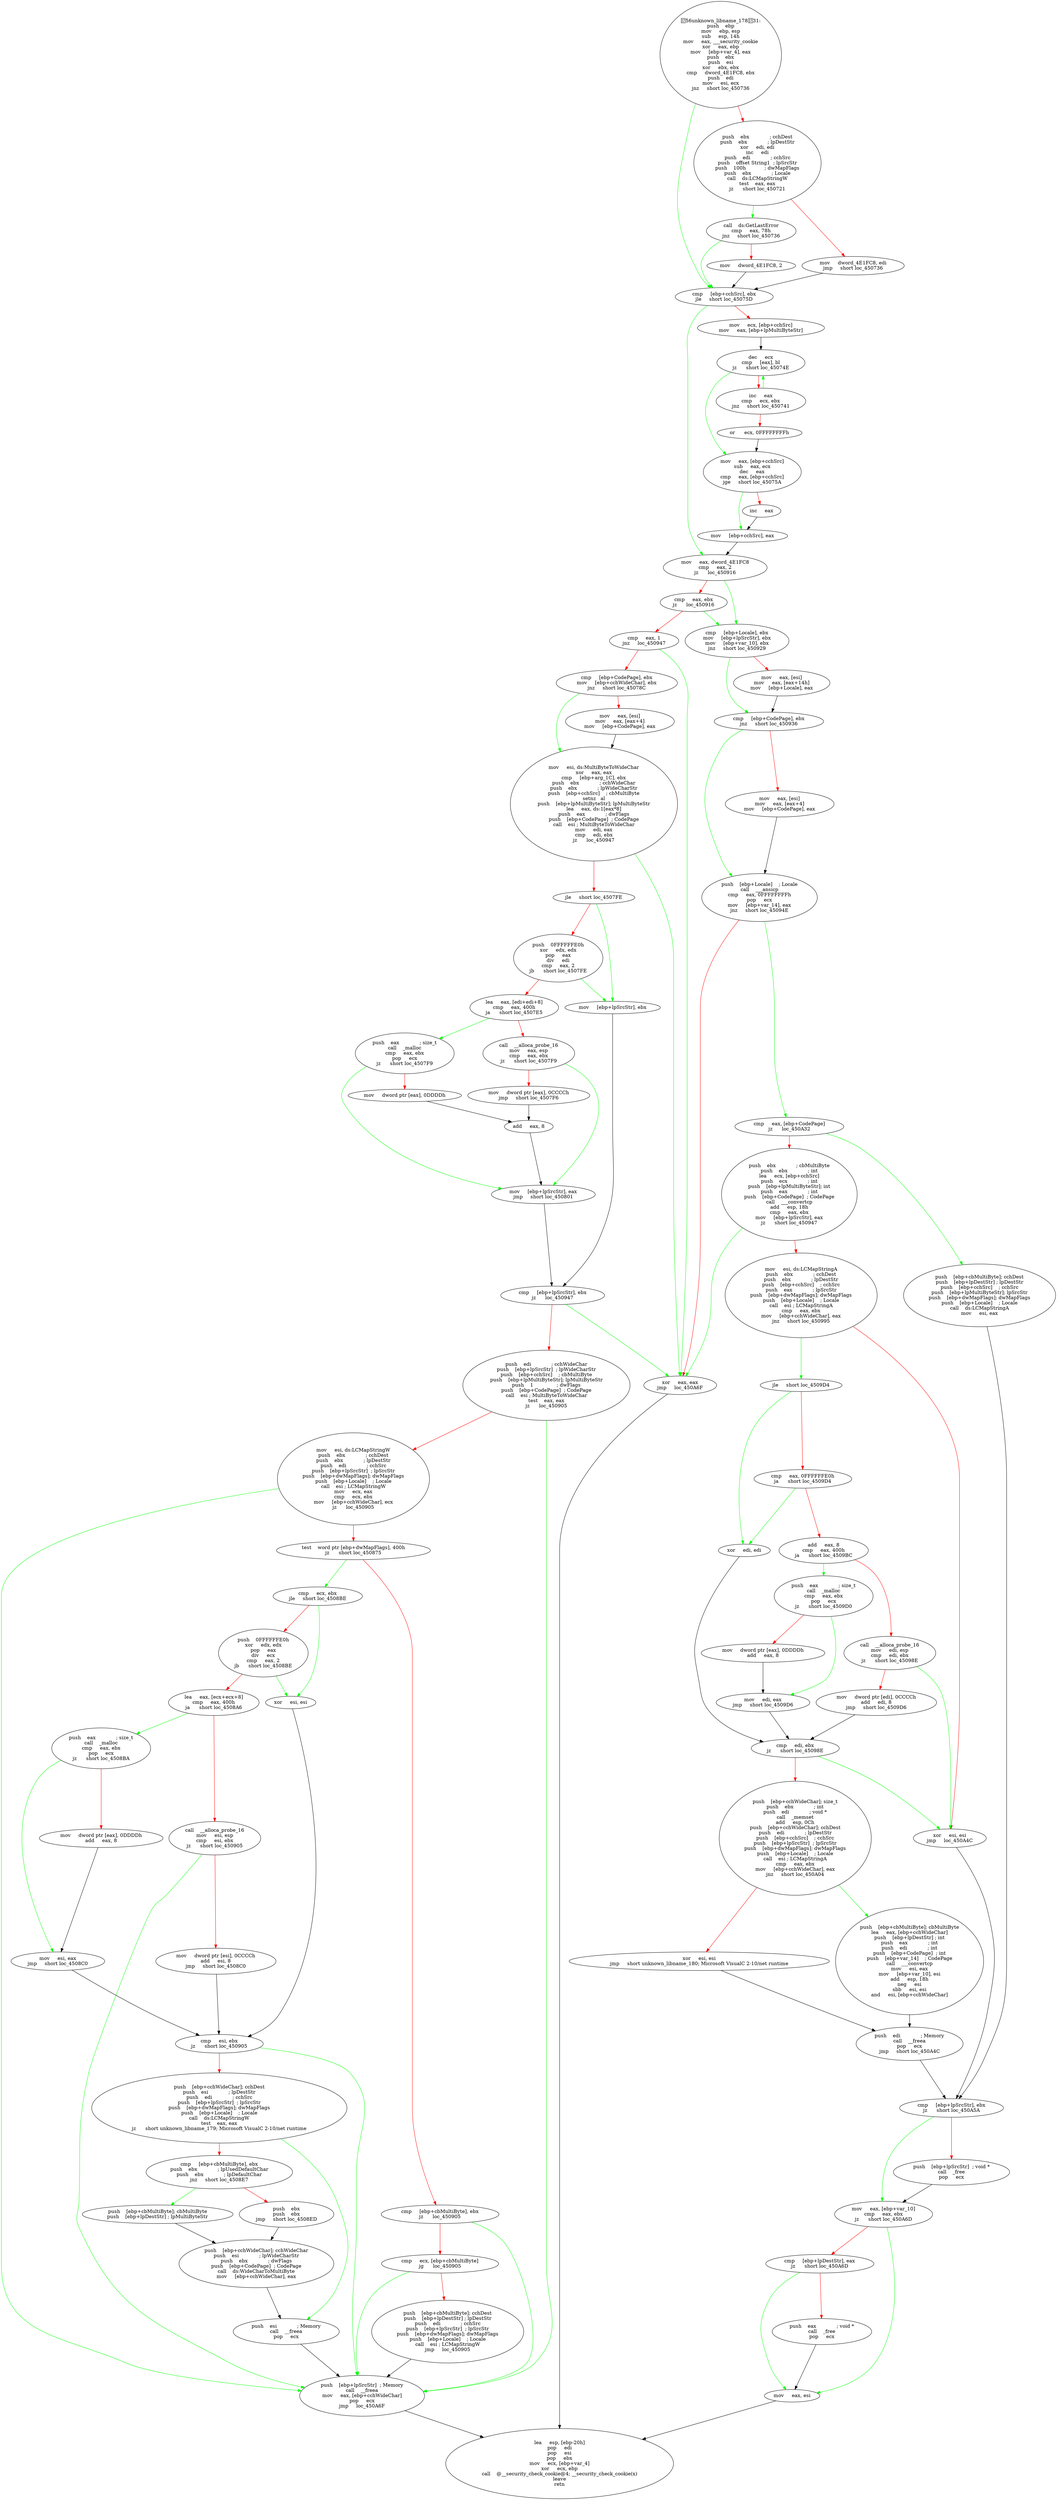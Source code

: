 digraph G{
Node0 [label = "56unknown_libname_17831:
push    ebp
mov     ebp, esp
sub     esp, 14h
mov     eax, ___security_cookie
xor     eax, ebp
mov     [ebp+var_4], eax
push    ebx
push    esi
xor     ebx, ebx
cmp     dword_4E1FC8, ebx
push    edi
mov     esi, ecx
jnz     short loc_450736"]
Node1 [label = "push    ebx             ; cchDest
push    ebx             ; lpDestStr
xor     edi, edi
inc     edi
push    edi             ; cchSrc
push    offset String1  ; lpSrcStr
push    100h            ; dwMapFlags
push    ebx             ; Locale
call    ds:LCMapStringW
test    eax, eax
jz      short loc_450721"]
Node2 [label = "mov     dword_4E1FC8, edi
jmp     short loc_450736"]
Node3 [label = "call    ds:GetLastError
cmp     eax, 78h
jnz     short loc_450736"]
Node4 [label = "mov     dword_4E1FC8, 2"]
Node5 [label = "cmp     [ebp+cchSrc], ebx
jle     short loc_45075D"]
Node6 [label = "mov     ecx, [ebp+cchSrc]
mov     eax, [ebp+lpMultiByteStr]"]
Node7 [label = "dec     ecx
cmp     [eax], bl
jz      short loc_45074E"]
Node8 [label = "inc     eax
cmp     ecx, ebx
jnz     short loc_450741"]
Node9 [label = "or      ecx, 0FFFFFFFFh"]
Node10 [label = "mov     eax, [ebp+cchSrc]
sub     eax, ecx
dec     eax
cmp     eax, [ebp+cchSrc]
jge     short loc_45075A"]
Node11 [label = "inc     eax"]
Node12 [label = "mov     [ebp+cchSrc], eax"]
Node13 [label = "mov     eax, dword_4E1FC8
cmp     eax, 2
jz      loc_450916"]
Node14 [label = "cmp     eax, ebx
jz      loc_450916"]
Node15 [label = "cmp     eax, 1
jnz     loc_450947"]
Node16 [label = "cmp     [ebp+CodePage], ebx
mov     [ebp+cchWideChar], ebx
jnz     short loc_45078C"]
Node17 [label = "mov     eax, [esi]
mov     eax, [eax+4]
mov     [ebp+CodePage], eax"]
Node18 [label = "mov     esi, ds:MultiByteToWideChar
xor     eax, eax
cmp     [ebp+arg_1C], ebx
push    ebx             ; cchWideChar
push    ebx             ; lpWideCharStr
push    [ebp+cchSrc]    ; cbMultiByte
setnz   al
push    [ebp+lpMultiByteStr]; lpMultiByteStr
lea     eax, ds:1[eax*8]
push    eax             ; dwFlags
push    [ebp+CodePage]  ; CodePage
call    esi ; MultiByteToWideChar
mov     edi, eax
cmp     edi, ebx
jz      loc_450947"]
Node19 [label = "jle     short loc_4507FE"]
Node20 [label = "push    0FFFFFFE0h
xor     edx, edx
pop     eax
div     edi
cmp     eax, 2
jb      short loc_4507FE"]
Node21 [label = "lea     eax, [edi+edi+8]
cmp     eax, 400h
ja      short loc_4507E5"]
Node22 [label = "call    __alloca_probe_16
mov     eax, esp
cmp     eax, ebx
jz      short loc_4507F9"]
Node23 [label = "mov     dword ptr [eax], 0CCCCh
jmp     short loc_4507F6"]
Node24 [label = "push    eax             ; size_t
call    _malloc
cmp     eax, ebx
pop     ecx
jz      short loc_4507F9"]
Node25 [label = "mov     dword ptr [eax], 0DDDDh"]
Node26 [label = "add     eax, 8"]
Node27 [label = "mov     [ebp+lpSrcStr], eax
jmp     short loc_450801"]
Node28 [label = "mov     [ebp+lpSrcStr], ebx"]
Node29 [label = "cmp     [ebp+lpSrcStr], ebx
jz      loc_450947"]
Node30 [label = "push    edi             ; cchWideChar
push    [ebp+lpSrcStr]  ; lpWideCharStr
push    [ebp+cchSrc]    ; cbMultiByte
push    [ebp+lpMultiByteStr]; lpMultiByteStr
push    1               ; dwFlags
push    [ebp+CodePage]  ; CodePage
call    esi ; MultiByteToWideChar
test    eax, eax
jz      loc_450905"]
Node31 [label = "mov     esi, ds:LCMapStringW
push    ebx             ; cchDest
push    ebx             ; lpDestStr
push    edi             ; cchSrc
push    [ebp+lpSrcStr]  ; lpSrcStr
push    [ebp+dwMapFlags]; dwMapFlags
push    [ebp+Locale]    ; Locale
call    esi ; LCMapStringW
mov     ecx, eax
cmp     ecx, ebx
mov     [ebp+cchWideChar], ecx
jz      loc_450905"]
Node32 [label = "test    word ptr [ebp+dwMapFlags], 400h
jz      short loc_450875"]
Node33 [label = "cmp     [ebp+cbMultiByte], ebx
jz      loc_450905"]
Node34 [label = "cmp     ecx, [ebp+cbMultiByte]
jg      loc_450905"]
Node35 [label = "push    [ebp+cbMultiByte]; cchDest
push    [ebp+lpDestStr] ; lpDestStr
push    edi             ; cchSrc
push    [ebp+lpSrcStr]  ; lpSrcStr
push    [ebp+dwMapFlags]; dwMapFlags
push    [ebp+Locale]    ; Locale
call    esi ; LCMapStringW
jmp     loc_450905"]
Node36 [label = "cmp     ecx, ebx
jle     short loc_4508BE"]
Node37 [label = "push    0FFFFFFE0h
xor     edx, edx
pop     eax
div     ecx
cmp     eax, 2
jb      short loc_4508BE"]
Node38 [label = "lea     eax, [ecx+ecx+8]
cmp     eax, 400h
ja      short loc_4508A6"]
Node39 [label = "call    __alloca_probe_16
mov     esi, esp
cmp     esi, ebx
jz      short loc_450905"]
Node40 [label = "mov     dword ptr [esi], 0CCCCh
add     esi, 8
jmp     short loc_4508C0"]
Node41 [label = "push    eax             ; size_t
call    _malloc
cmp     eax, ebx
pop     ecx
jz      short loc_4508BA"]
Node42 [label = "mov     dword ptr [eax], 0DDDDh
add     eax, 8"]
Node43 [label = "mov     esi, eax
jmp     short loc_4508C0"]
Node44 [label = "xor     esi, esi"]
Node45 [label = "cmp     esi, ebx
jz      short loc_450905"]
Node46 [label = "push    [ebp+cchWideChar]; cchDest
push    esi             ; lpDestStr
push    edi             ; cchSrc
push    [ebp+lpSrcStr]  ; lpSrcStr
push    [ebp+dwMapFlags]; dwMapFlags
push    [ebp+Locale]    ; Locale
call    ds:LCMapStringW
test    eax, eax
jz      short unknown_libname_179; Microsoft VisualC 2-10/net runtime"]
Node47 [label = "cmp     [ebp+cbMultiByte], ebx
push    ebx             ; lpUsedDefaultChar
push    ebx             ; lpDefaultChar
jnz     short loc_4508E7"]
Node48 [label = "push    ebx
push    ebx
jmp     short loc_4508ED"]
Node49 [label = "push    [ebp+cbMultiByte]; cbMultiByte
push    [ebp+lpDestStr] ; lpMultiByteStr"]
Node50 [label = "push    [ebp+cchWideChar]; cchWideChar
push    esi             ; lpWideCharStr
push    ebx             ; dwFlags
push    [ebp+CodePage]  ; CodePage
call    ds:WideCharToMultiByte
mov     [ebp+cchWideChar], eax"]
Node51 [label = "push    esi             ; Memory
call    __freea
pop     ecx"]
Node52 [label = "push    [ebp+lpSrcStr]  ; Memory
call    __freea
mov     eax, [ebp+cchWideChar]
pop     ecx
jmp     loc_450A6F"]
Node53 [label = "cmp     [ebp+Locale], ebx
mov     [ebp+lpSrcStr], ebx
mov     [ebp+var_10], ebx
jnz     short loc_450929"]
Node54 [label = "mov     eax, [esi]
mov     eax, [eax+14h]
mov     [ebp+Locale], eax"]
Node55 [label = "cmp     [ebp+CodePage], ebx
jnz     short loc_450936"]
Node56 [label = "mov     eax, [esi]
mov     eax, [eax+4]
mov     [ebp+CodePage], eax"]
Node57 [label = "push    [ebp+Locale]    ; Locale
call    ___ansicp
cmp     eax, 0FFFFFFFFh
pop     ecx
mov     [ebp+var_14], eax
jnz     short loc_45094E"]
Node58 [label = "xor     eax, eax
jmp     loc_450A6F"]
Node59 [label = "cmp     eax, [ebp+CodePage]
jz      loc_450A32"]
Node60 [label = "push    ebx             ; cbMultiByte
push    ebx             ; int
lea     ecx, [ebp+cchSrc]
push    ecx             ; int
push    [ebp+lpMultiByteStr]; int
push    eax             ; int
push    [ebp+CodePage]  ; CodePage
call    ___convertcp
add     esp, 18h
cmp     eax, ebx
mov     [ebp+lpSrcStr], eax
jz      short loc_450947"]
Node61 [label = "mov     esi, ds:LCMapStringA
push    ebx             ; cchDest
push    ebx             ; lpDestStr
push    [ebp+cchSrc]    ; cchSrc
push    eax             ; lpSrcStr
push    [ebp+dwMapFlags]; dwMapFlags
push    [ebp+Locale]    ; Locale
call    esi ; LCMapStringA
cmp     eax, ebx
mov     [ebp+cchWideChar], eax
jnz     short loc_450995"]
Node62 [label = "xor     esi, esi
jmp     loc_450A4C"]
Node63 [label = "jle     short loc_4509D4"]
Node64 [label = "cmp     eax, 0FFFFFFE0h
ja      short loc_4509D4"]
Node65 [label = "add     eax, 8
cmp     eax, 400h
ja      short loc_4509BC"]
Node66 [label = "call    __alloca_probe_16
mov     edi, esp
cmp     edi, ebx
jz      short loc_45098E"]
Node67 [label = "mov     dword ptr [edi], 0CCCCh
add     edi, 8
jmp     short loc_4509D6"]
Node68 [label = "push    eax             ; size_t
call    _malloc
cmp     eax, ebx
pop     ecx
jz      short loc_4509D0"]
Node69 [label = "mov     dword ptr [eax], 0DDDDh
add     eax, 8"]
Node70 [label = "mov     edi, eax
jmp     short loc_4509D6"]
Node71 [label = "xor     edi, edi"]
Node72 [label = "cmp     edi, ebx
jz      short loc_45098E"]
Node73 [label = "push    [ebp+cchWideChar]; size_t
push    ebx             ; int
push    edi             ; void *
call    _memset
add     esp, 0Ch
push    [ebp+cchWideChar]; cchDest
push    edi             ; lpDestStr
push    [ebp+cchSrc]    ; cchSrc
push    [ebp+lpSrcStr]  ; lpSrcStr
push    [ebp+dwMapFlags]; dwMapFlags
push    [ebp+Locale]    ; Locale
call    esi ; LCMapStringA
cmp     eax, ebx
mov     [ebp+cchWideChar], eax
jnz     short loc_450A04"]
Node74 [label = "xor     esi, esi
jmp     short unknown_libname_180; Microsoft VisualC 2-10/net runtime"]
Node75 [label = "push    [ebp+cbMultiByte]; cbMultiByte
lea     eax, [ebp+cchWideChar]
push    [ebp+lpDestStr] ; int
push    eax             ; int
push    edi             ; int
push    [ebp+CodePage]  ; int
push    [ebp+var_14]    ; CodePage
call    ___convertcp
mov     esi, eax
mov     [ebp+var_10], esi
add     esp, 18h
neg     esi
sbb     esi, esi
and     esi, [ebp+cchWideChar]"]
Node76 [label = "push    edi             ; Memory
call    __freea
pop     ecx
jmp     short loc_450A4C"]
Node77 [label = "push    [ebp+cbMultiByte]; cchDest
push    [ebp+lpDestStr] ; lpDestStr
push    [ebp+cchSrc]    ; cchSrc
push    [ebp+lpMultiByteStr]; lpSrcStr
push    [ebp+dwMapFlags]; dwMapFlags
push    [ebp+Locale]    ; Locale
call    ds:LCMapStringA
mov     esi, eax"]
Node78 [label = "cmp     [ebp+lpSrcStr], ebx
jz      short loc_450A5A"]
Node79 [label = "push    [ebp+lpSrcStr]  ; void *
call    _free
pop     ecx"]
Node80 [label = "mov     eax, [ebp+var_10]
cmp     eax, ebx
jz      short loc_450A6D"]
Node81 [label = "cmp     [ebp+lpDestStr], eax
jz      short loc_450A6D"]
Node82 [label = "push    eax             ; void *
call    _free
pop     ecx"]
Node83 [label = "mov     eax, esi"]
Node84 [label = "lea     esp, [ebp-20h]
pop     edi
pop     esi
pop     ebx
mov     ecx, [ebp+var_4]
xor     ecx, ebp
call    @__security_check_cookie@4; __security_check_cookie(x)
leave
retn"]
Node0 -> Node1 [color = "red"]
Node0 -> Node5 [color = "green"]
Node1 -> Node2 [color = "red"]
Node1 -> Node3 [color = "green"]
Node2 -> Node5 [color = "black"]
Node3 -> Node4 [color = "red"]
Node3 -> Node5 [color = "green"]
Node4 -> Node5 [color = "black"]
Node5 -> Node6 [color = "red"]
Node5 -> Node13 [color = "green"]
Node6 -> Node7 [color = "black"]
Node7 -> Node8 [color = "red"]
Node7 -> Node10 [color = "green"]
Node8 -> Node7 [color = "green"]
Node8 -> Node9 [color = "red"]
Node9 -> Node10 [color = "black"]
Node10 -> Node11 [color = "red"]
Node10 -> Node12 [color = "green"]
Node11 -> Node12 [color = "black"]
Node12 -> Node13 [color = "black"]
Node13 -> Node14 [color = "red"]
Node13 -> Node53 [color = "green"]
Node14 -> Node15 [color = "red"]
Node14 -> Node53 [color = "green"]
Node15 -> Node16 [color = "red"]
Node15 -> Node58 [color = "green"]
Node16 -> Node17 [color = "red"]
Node16 -> Node18 [color = "green"]
Node17 -> Node18 [color = "black"]
Node18 -> Node19 [color = "red"]
Node18 -> Node58 [color = "green"]
Node19 -> Node20 [color = "red"]
Node19 -> Node28 [color = "green"]
Node20 -> Node21 [color = "red"]
Node20 -> Node28 [color = "green"]
Node21 -> Node22 [color = "red"]
Node21 -> Node24 [color = "green"]
Node22 -> Node23 [color = "red"]
Node22 -> Node27 [color = "green"]
Node23 -> Node26 [color = "black"]
Node24 -> Node25 [color = "red"]
Node24 -> Node27 [color = "green"]
Node25 -> Node26 [color = "black"]
Node26 -> Node27 [color = "black"]
Node27 -> Node29 [color = "black"]
Node28 -> Node29 [color = "black"]
Node29 -> Node30 [color = "red"]
Node29 -> Node58 [color = "green"]
Node30 -> Node31 [color = "red"]
Node30 -> Node52 [color = "green"]
Node31 -> Node32 [color = "red"]
Node31 -> Node52 [color = "green"]
Node32 -> Node33 [color = "red"]
Node32 -> Node36 [color = "green"]
Node33 -> Node34 [color = "red"]
Node33 -> Node52 [color = "green"]
Node34 -> Node35 [color = "red"]
Node34 -> Node52 [color = "green"]
Node35 -> Node52 [color = "black"]
Node36 -> Node37 [color = "red"]
Node36 -> Node44 [color = "green"]
Node37 -> Node38 [color = "red"]
Node37 -> Node44 [color = "green"]
Node38 -> Node39 [color = "red"]
Node38 -> Node41 [color = "green"]
Node39 -> Node40 [color = "red"]
Node39 -> Node52 [color = "green"]
Node40 -> Node45 [color = "black"]
Node41 -> Node42 [color = "red"]
Node41 -> Node43 [color = "green"]
Node42 -> Node43 [color = "black"]
Node43 -> Node45 [color = "black"]
Node44 -> Node45 [color = "black"]
Node45 -> Node46 [color = "red"]
Node45 -> Node52 [color = "green"]
Node46 -> Node47 [color = "red"]
Node46 -> Node51 [color = "green"]
Node47 -> Node48 [color = "red"]
Node47 -> Node49 [color = "green"]
Node48 -> Node50 [color = "black"]
Node49 -> Node50 [color = "black"]
Node50 -> Node51 [color = "black"]
Node51 -> Node52 [color = "black"]
Node52 -> Node84 [color = "black"]
Node53 -> Node54 [color = "red"]
Node53 -> Node55 [color = "green"]
Node54 -> Node55 [color = "black"]
Node55 -> Node56 [color = "red"]
Node55 -> Node57 [color = "green"]
Node56 -> Node57 [color = "black"]
Node57 -> Node58 [color = "red"]
Node57 -> Node59 [color = "green"]
Node58 -> Node84 [color = "black"]
Node59 -> Node60 [color = "red"]
Node59 -> Node77 [color = "green"]
Node60 -> Node58 [color = "green"]
Node60 -> Node61 [color = "red"]
Node61 -> Node62 [color = "red"]
Node61 -> Node63 [color = "green"]
Node62 -> Node78 [color = "black"]
Node63 -> Node64 [color = "red"]
Node63 -> Node71 [color = "green"]
Node64 -> Node65 [color = "red"]
Node64 -> Node71 [color = "green"]
Node65 -> Node66 [color = "red"]
Node65 -> Node68 [color = "green"]
Node66 -> Node62 [color = "green"]
Node66 -> Node67 [color = "red"]
Node67 -> Node72 [color = "black"]
Node68 -> Node69 [color = "red"]
Node68 -> Node70 [color = "green"]
Node69 -> Node70 [color = "black"]
Node70 -> Node72 [color = "black"]
Node71 -> Node72 [color = "black"]
Node72 -> Node62 [color = "green"]
Node72 -> Node73 [color = "red"]
Node73 -> Node74 [color = "red"]
Node73 -> Node75 [color = "green"]
Node74 -> Node76 [color = "black"]
Node75 -> Node76 [color = "black"]
Node76 -> Node78 [color = "black"]
Node77 -> Node78 [color = "black"]
Node78 -> Node79 [color = "red"]
Node78 -> Node80 [color = "green"]
Node79 -> Node80 [color = "black"]
Node80 -> Node81 [color = "red"]
Node80 -> Node83 [color = "green"]
Node81 -> Node82 [color = "red"]
Node81 -> Node83 [color = "green"]
Node82 -> Node83 [color = "black"]
Node83 -> Node84 [color = "black"]
}